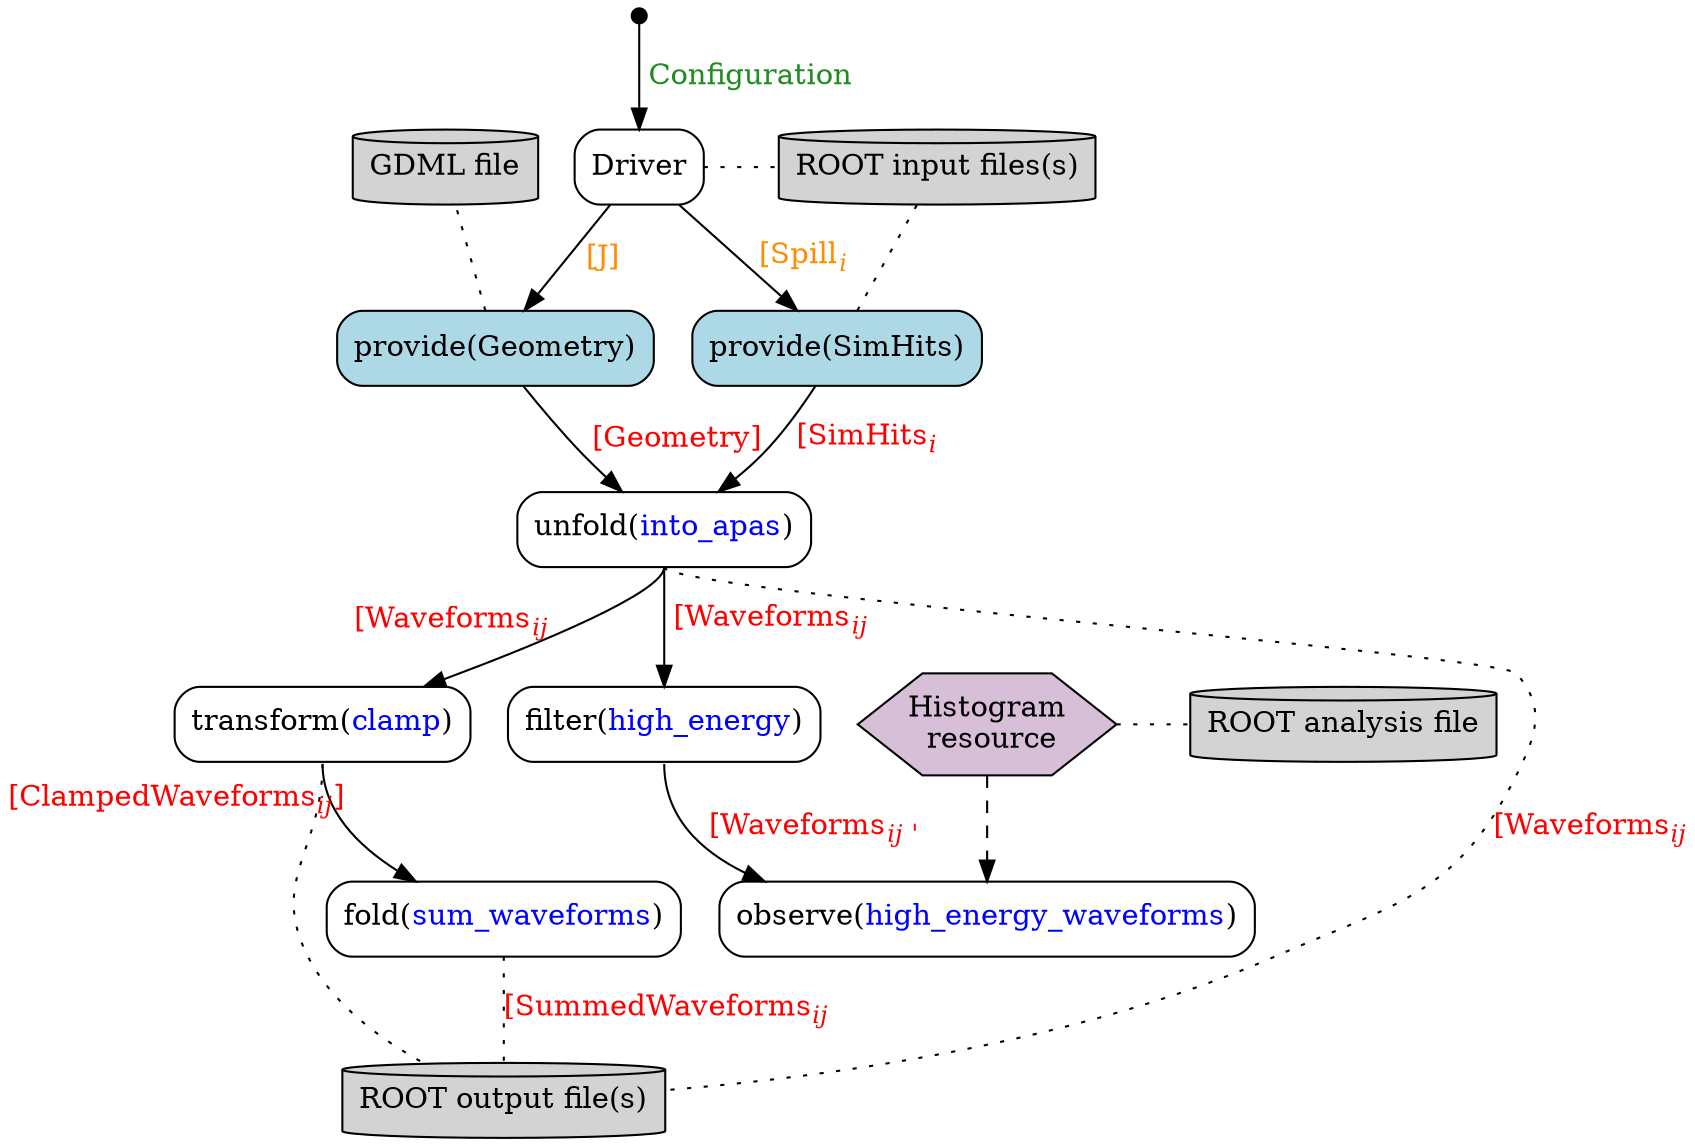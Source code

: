 digraph {
  node [shape="box", style="rounded"]
  edge [fontcolor="red"];

  start [shape="point", width=0.1]
  unfold [label=<unfold(<font color="blue">into_apas</font>)>]
  transform [label=<transform(<font color="blue">clamp</font>)>]
  fold [label=<fold(<font color="blue">sum_waveforms</font>)>]
  filter [label=<filter(<font color="blue">high_energy</font>)>];
  observer [label=<observe(<font color="blue">high_energy_waveforms</font>)>];
  out [label="ROOT output file(s)", shape="cylinder", style="filled", fillcolor="lightgray"]

  {
    rank=same;
    resource [label=<Histogram<br/> resource>,
              shape=hexagon,
              style=filled,
              fillcolor=thistle,
              margin=0];
    root [label="ROOT analysis file", style=filled, shape=cylinder];
  }

  start -> driver [label=" Configuration", fontcolor="forestgreen"];

  {
    rank=same;
    gdml [label="GDML file", shape="cylinder", style="filled", fillcolor="lightgray"]
    driver [label="Driver"];
    input [label="ROOT input files(s)", shape="cylinder", style="filled", fillcolor="lightgray"];
  }

  driver -> input [style="dotted", arrowhead=none];

  {
    rank=same;
    geometry [label="provide(Geometry)", style="filled,rounded", fillcolor="lightblue"];
    sim_hits_provider [label=<provide(SimHits)>, style="filled,rounded" fillcolor="lightblue"];
  }

  driver -> geometry [label=" [J]", fontcolor="darkorange"];
  driver -> sim_hits_provider [label=< [Spill<sub><i>i</i></sub>]>, fontcolor="darkorange"];

  geometry -> gdml [style="dotted", arrowhead=none];
  resource -> root [style="dotted", arrowhead=none];

  sim_hits_provider -> input [style="dotted", arrowhead=none];
  sim_hits_provider -> unfold [label=< [SimHits<sub><i>i</i></sub>]>];
  geometry -> unfold [label=< [Geometry]>];

  unfold:s -> transform [xlabel=< [Waveforms<sub><i>ij</i></sub>]>];
  transform:s -> fold [taillabel=<[ClampedWaveforms<sub><i>ij</i></sub>] >,
                       labelangle=-80,
                       labeldistance=7
                      ];

  unfold:s -> out [style="dotted", arrowhead=none, label=<[Waveforms<sub><i>ij</i></sub>]>];
  transform:s -> out [style="dotted", arrowhead=none];


  unfold:s -> filter [label=< [Waveforms<sub><i>ij</i></sub>]>];
  filter:s -> observer [label=< [Waveforms<sub><i>ij</i> '</sub>]>];
  resource -> observer [style="dashed"];

  fold:s -> out [style="dotted", arrowhead=none, label=<[SummedWaveforms<sub><i>ij</i></sub>]>];
}
